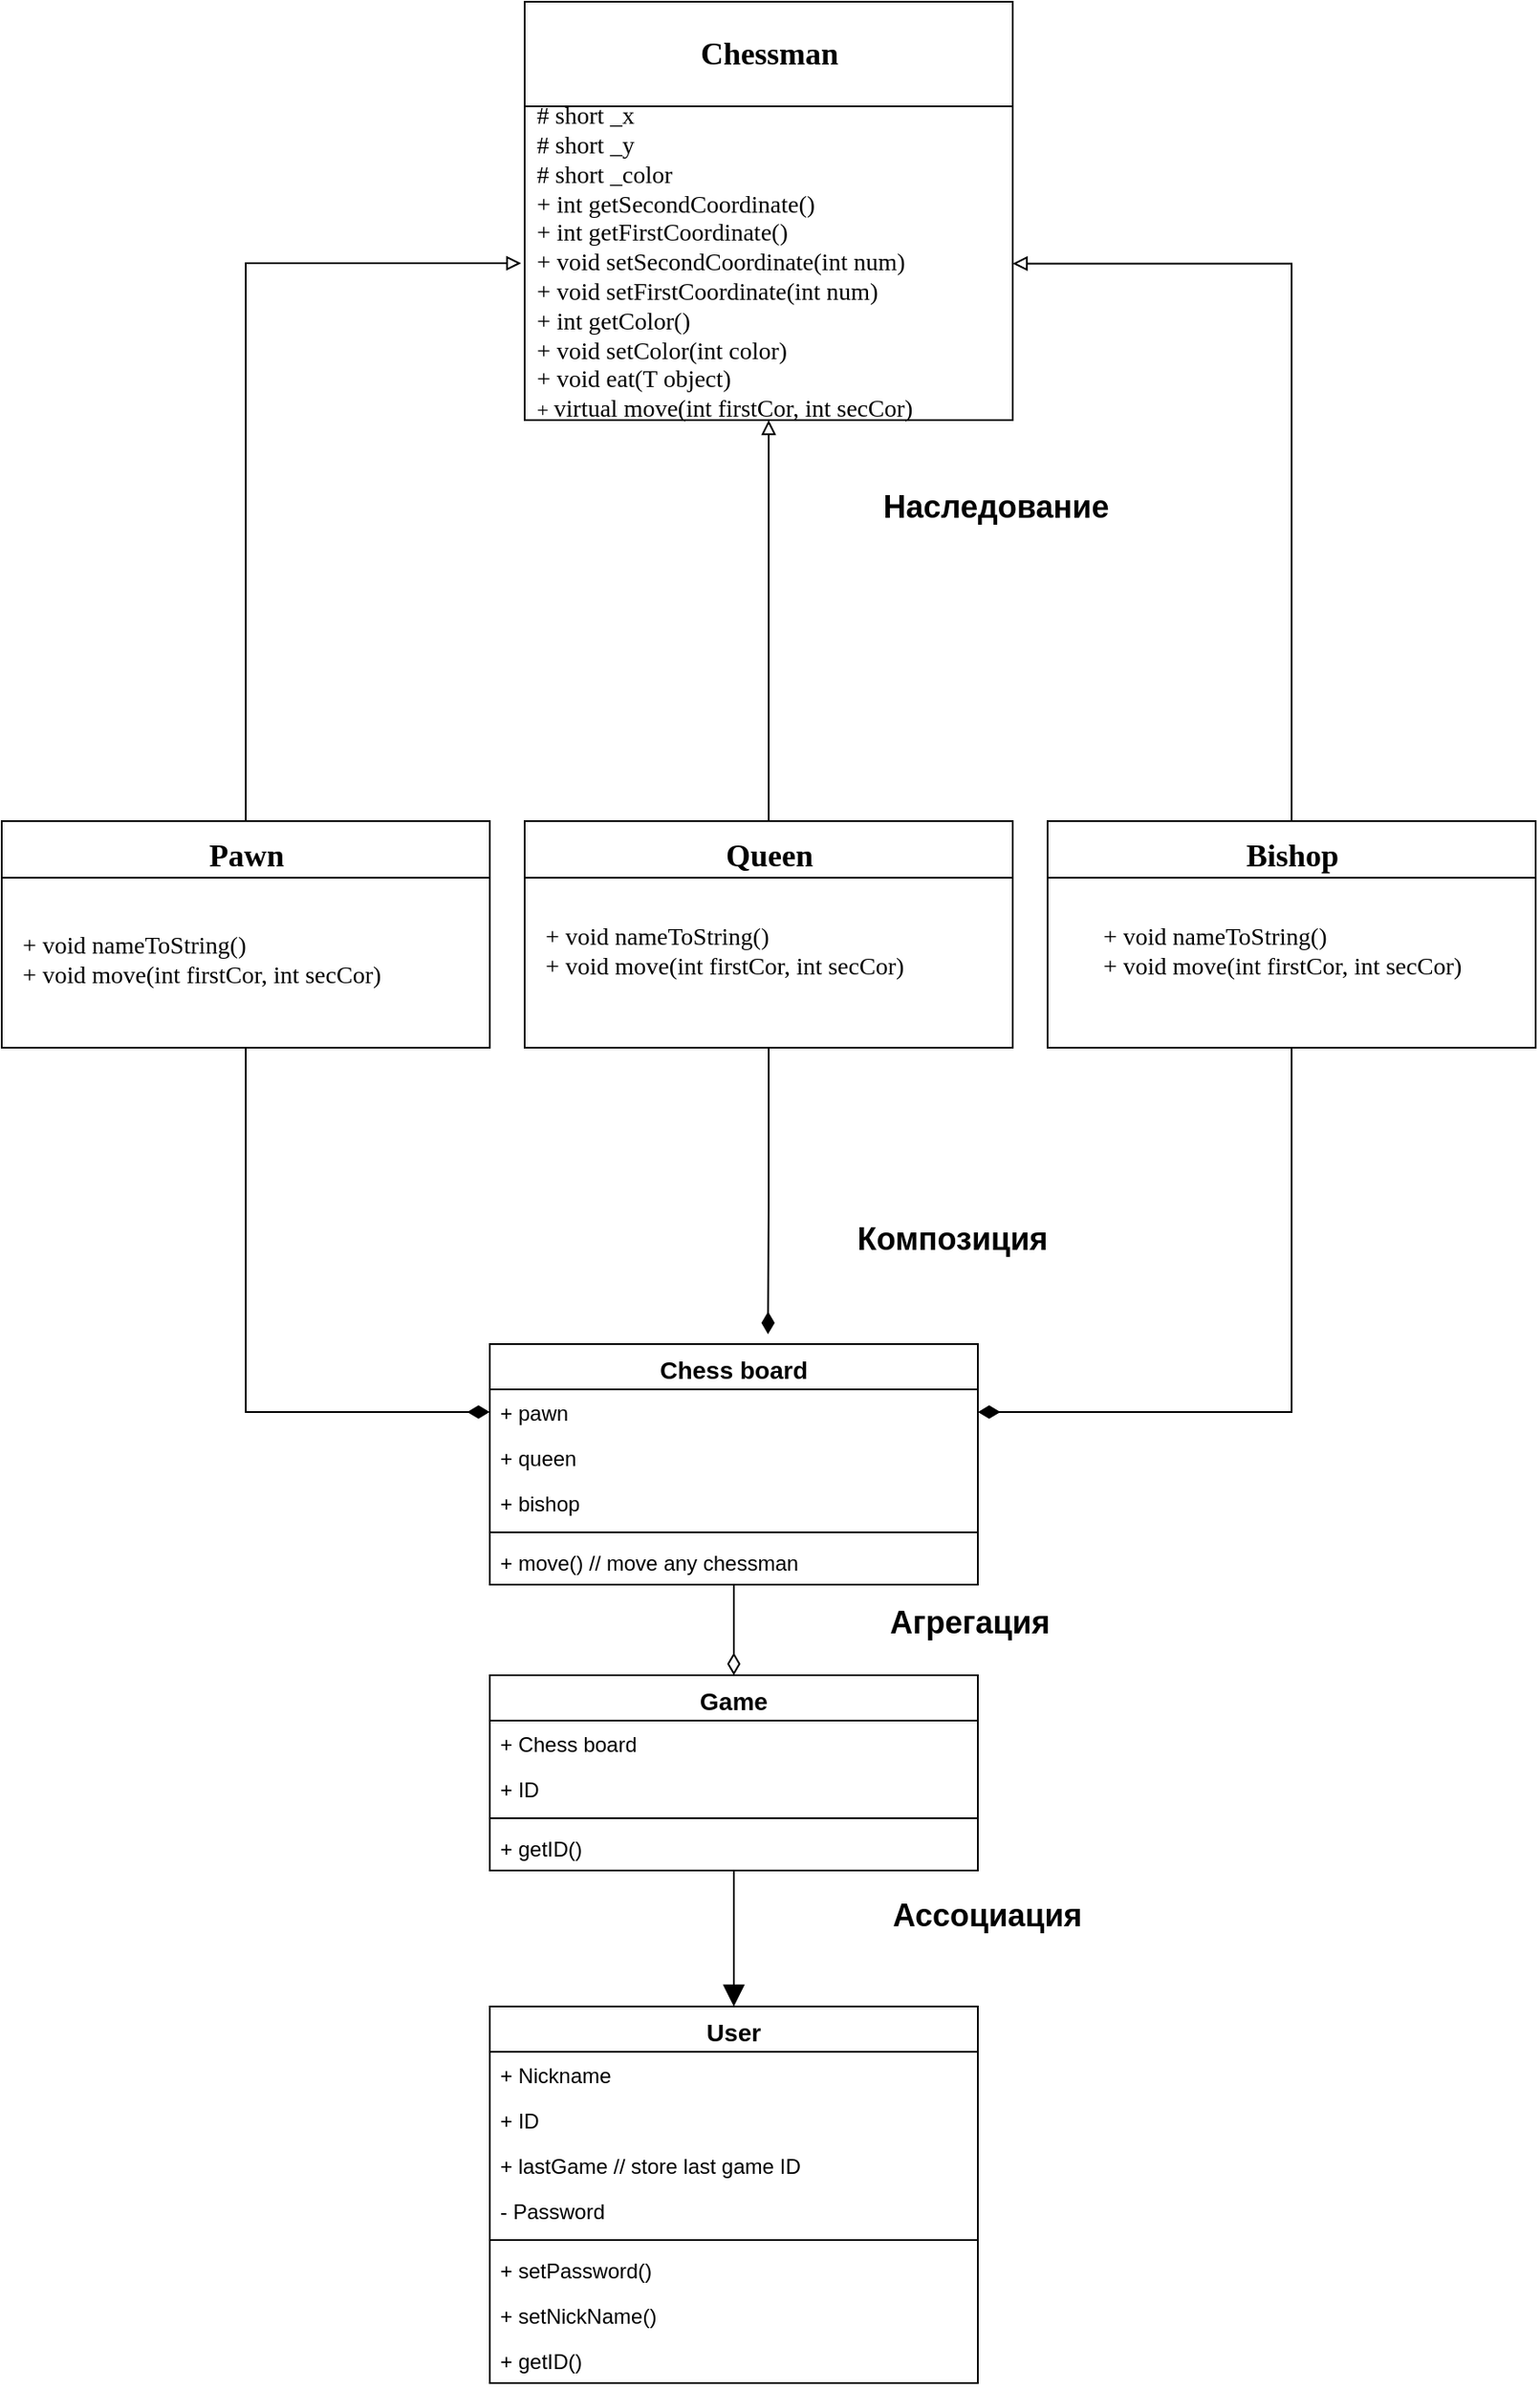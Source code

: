 <mxfile version="12.4.3" pages="1"><diagram id="CS66pjdhp_1gxsltAeDw" name="Page-1"><mxGraphModel dx="2249" dy="1963" grid="1" gridSize="10" guides="1" tooltips="1" connect="1" arrows="1" fold="1" page="1" pageScale="1" pageWidth="827" pageHeight="1169" math="0" shadow="0"><root><mxCell id="0"/><mxCell id="1" parent="0"/><mxCell id="SUeN__uPXZ5haID2BEDA-13" value="" style="edgeStyle=orthogonalEdgeStyle;rounded=0;orthogonalLoop=1;jettySize=auto;html=1;entryX=0.5;entryY=1;entryDx=0;entryDy=0;endArrow=block;endFill=0;" parent="1" source="rna7323wELAY1vEYaECr-10" target="rna7323wELAY1vEYaECr-1" edge="1"><mxGeometry relative="1" as="geometry"><mxPoint x="280" y="-320" as="targetPoint"/></mxGeometry></mxCell><mxCell id="8qmvPynwc-42AjLdUr84-59" value="" style="edgeStyle=orthogonalEdgeStyle;rounded=0;orthogonalLoop=1;jettySize=auto;html=1;fontSize=14;entryX=0.57;entryY=-0.041;entryDx=0;entryDy=0;entryPerimeter=0;endArrow=diamondThin;endFill=1;endSize=10;" parent="1" source="rna7323wELAY1vEYaECr-10" target="8qmvPynwc-42AjLdUr84-46" edge="1"><mxGeometry relative="1" as="geometry"><mxPoint x="280" as="targetPoint"/></mxGeometry></mxCell><mxCell id="rna7323wELAY1vEYaECr-10" value="" style="rounded=0;whiteSpace=wrap;html=1;" parent="1" vertex="1"><mxGeometry x="140" y="-240" width="280" height="130" as="geometry"/></mxCell><mxCell id="rna7323wELAY1vEYaECr-1" value="" style="rounded=0;whiteSpace=wrap;html=1;" parent="1" vertex="1"><mxGeometry x="140" y="-710" width="280" height="240" as="geometry"/></mxCell><mxCell id="SUeN__uPXZ5haID2BEDA-15" value="" style="edgeStyle=orthogonalEdgeStyle;rounded=0;orthogonalLoop=1;jettySize=auto;html=1;entryX=-0.007;entryY=0.621;entryDx=0;entryDy=0;entryPerimeter=0;endArrow=block;endFill=0;" parent="1" source="rna7323wELAY1vEYaECr-13" target="rna7323wELAY1vEYaECr-1" edge="1"><mxGeometry relative="1" as="geometry"><mxPoint x="-20" y="-560" as="targetPoint"/><Array as="points"><mxPoint x="-20" y="-560"/></Array></mxGeometry></mxCell><mxCell id="8qmvPynwc-42AjLdUr84-57" value="" style="edgeStyle=orthogonalEdgeStyle;rounded=0;orthogonalLoop=1;jettySize=auto;html=1;fontSize=14;entryX=0;entryY=0.5;entryDx=0;entryDy=0;endArrow=diamondThin;endFill=1;endSize=10;" parent="1" source="rna7323wELAY1vEYaECr-13" target="8qmvPynwc-42AjLdUr84-47" edge="1"><mxGeometry relative="1" as="geometry"><mxPoint x="-20" as="targetPoint"/></mxGeometry></mxCell><mxCell id="rna7323wELAY1vEYaECr-13" value="" style="rounded=0;whiteSpace=wrap;html=1;" parent="1" vertex="1"><mxGeometry x="-160" y="-240" width="280" height="130" as="geometry"/></mxCell><mxCell id="rna7323wELAY1vEYaECr-2" value="" style="endArrow=none;html=1;entryX=1;entryY=0.25;entryDx=0;entryDy=0;exitX=0;exitY=0.25;exitDx=0;exitDy=0;" parent="1" source="rna7323wELAY1vEYaECr-1" target="rna7323wELAY1vEYaECr-1" edge="1"><mxGeometry width="50" height="50" relative="1" as="geometry"><mxPoint x="230" y="-585" as="sourcePoint"/><mxPoint x="300" y="-585" as="targetPoint"/></mxGeometry></mxCell><mxCell id="rna7323wELAY1vEYaECr-3" value="&lt;font style=&quot;font-size: 18px&quot; face=&quot;Times New Roman&quot;&gt;&lt;b&gt;Chessman&lt;/b&gt;&lt;/font&gt;" style="text;html=1;align=center;verticalAlign=middle;resizable=0;points=[];;autosize=1;" parent="1" vertex="1"><mxGeometry x="235" y="-690" width="90" height="20" as="geometry"/></mxCell><mxCell id="rna7323wELAY1vEYaECr-6" value="&lt;font style=&quot;font-size: 18px&quot; face=&quot;Times New Roman&quot;&gt;&lt;b&gt;Pawn&lt;/b&gt;&lt;/font&gt;" style="text;html=1;align=center;verticalAlign=middle;resizable=0;points=[];;autosize=1;" parent="1" vertex="1"><mxGeometry x="-50" y="-230" width="60" height="20" as="geometry"/></mxCell><mxCell id="SUeN__uPXZ5haID2BEDA-11" value="" style="edgeStyle=orthogonalEdgeStyle;rounded=0;orthogonalLoop=1;jettySize=auto;html=1;entryX=1;entryY=0.626;entryDx=0;entryDy=0;entryPerimeter=0;endArrow=block;endFill=0;" parent="1" source="rna7323wELAY1vEYaECr-7" target="rna7323wELAY1vEYaECr-1" edge="1"><mxGeometry relative="1" as="geometry"><mxPoint x="580" y="-560" as="targetPoint"/><Array as="points"><mxPoint x="580" y="-560"/></Array></mxGeometry></mxCell><mxCell id="8qmvPynwc-42AjLdUr84-61" value="" style="edgeStyle=orthogonalEdgeStyle;rounded=0;orthogonalLoop=1;jettySize=auto;html=1;fontSize=14;entryX=1;entryY=0.5;entryDx=0;entryDy=0;endArrow=diamondThin;endFill=1;endSize=10;" parent="1" source="rna7323wELAY1vEYaECr-7" target="8qmvPynwc-42AjLdUr84-47" edge="1"><mxGeometry relative="1" as="geometry"><mxPoint x="440" y="40" as="targetPoint"/></mxGeometry></mxCell><mxCell id="rna7323wELAY1vEYaECr-7" value="" style="rounded=0;whiteSpace=wrap;html=1;" parent="1" vertex="1"><mxGeometry x="440" y="-240" width="280" height="130" as="geometry"/></mxCell><mxCell id="rna7323wELAY1vEYaECr-8" value="" style="endArrow=none;html=1;entryX=1;entryY=0.25;entryDx=0;entryDy=0;exitX=0;exitY=0.25;exitDx=0;exitDy=0;" parent="1" source="rna7323wELAY1vEYaECr-7" target="rna7323wELAY1vEYaECr-7" edge="1"><mxGeometry width="50" height="50" relative="1" as="geometry"><mxPoint x="250" y="-565" as="sourcePoint"/><mxPoint x="320" y="-565" as="targetPoint"/></mxGeometry></mxCell><mxCell id="rna7323wELAY1vEYaECr-9" value="&lt;font style=&quot;font-size: 18px&quot; face=&quot;Times New Roman&quot;&gt;&lt;b&gt;Queen&lt;/b&gt;&lt;/font&gt;" style="text;html=1;align=center;verticalAlign=middle;resizable=0;points=[];;autosize=1;" parent="1" vertex="1"><mxGeometry x="245" y="-230" width="70" height="20" as="geometry"/></mxCell><mxCell id="rna7323wELAY1vEYaECr-11" value="" style="endArrow=none;html=1;entryX=1;entryY=0.25;entryDx=0;entryDy=0;exitX=0;exitY=0.25;exitDx=0;exitDy=0;" parent="1" source="rna7323wELAY1vEYaECr-10" target="rna7323wELAY1vEYaECr-10" edge="1"><mxGeometry width="50" height="50" relative="1" as="geometry"><mxPoint x="730" y="-275" as="sourcePoint"/><mxPoint x="800" y="-275" as="targetPoint"/></mxGeometry></mxCell><mxCell id="rna7323wELAY1vEYaECr-12" value="&lt;font face=&quot;Times New Roman&quot; style=&quot;font-size: 18px&quot;&gt;&lt;b&gt;Bishop&lt;/b&gt;&lt;/font&gt;" style="text;html=1;align=center;verticalAlign=middle;resizable=0;points=[];;autosize=1;" parent="1" vertex="1"><mxGeometry x="545" y="-230" width="70" height="20" as="geometry"/></mxCell><mxCell id="rna7323wELAY1vEYaECr-17" value="" style="endArrow=none;html=1;entryX=1;entryY=0.25;entryDx=0;entryDy=0;exitX=0;exitY=0.25;exitDx=0;exitDy=0;" parent="1" source="rna7323wELAY1vEYaECr-13" target="rna7323wELAY1vEYaECr-13" edge="1"><mxGeometry width="50" height="50" relative="1" as="geometry"><mxPoint x="-60" y="-140" as="sourcePoint"/><mxPoint x="-10" y="-190" as="targetPoint"/></mxGeometry></mxCell><mxCell id="rna7323wELAY1vEYaECr-18" value="&lt;font face=&quot;Times New Roman&quot;&gt;&lt;font style=&quot;font-size: 14px&quot;&gt;# short _x&lt;br&gt;# short _y&lt;br&gt;# short _color&lt;br&gt;+ int getSecondCoordinate()&lt;br&gt;+ int getFirstCoordinate()&lt;br&gt;+&amp;nbsp;&lt;/font&gt;&lt;span style=&quot;font-size: 14px&quot;&gt;void setSecondCoordinate(int num)&lt;/span&gt;&lt;br style=&quot;font-size: 14px&quot;&gt;&lt;span style=&quot;font-size: 14px&quot;&gt;+ void setFirstCoordinate(&lt;/span&gt;&lt;span style=&quot;font-size: 14px&quot;&gt;int num&lt;/span&gt;&lt;span style=&quot;font-size: 14px&quot;&gt;)&lt;br&gt;&lt;/span&gt;&lt;font style=&quot;font-size: 14px&quot;&gt;+ int getColor()&lt;br&gt;+ void setColor(int color)&lt;br&gt;&lt;/font&gt;&lt;span style=&quot;font-size: 14px&quot;&gt;+ void eat(T object)&lt;br&gt;&lt;/span&gt;+&amp;nbsp;&lt;span style=&quot;font-size: 14px&quot;&gt;virtual move(&lt;/span&gt;&lt;span style=&quot;font-size: 14px&quot;&gt;int firstCor, int secCor&lt;/span&gt;&lt;span style=&quot;font-size: 14px&quot;&gt;)&lt;/span&gt;&lt;br&gt;&lt;/font&gt;" style="text;html=1;align=left;verticalAlign=middle;resizable=0;points=[];;autosize=1;" parent="1" vertex="1"><mxGeometry x="145" y="-640" width="230" height="160" as="geometry"/></mxCell><mxCell id="rna7323wELAY1vEYaECr-20" value="&lt;font face=&quot;Times New Roman&quot; style=&quot;font-size: 14px&quot;&gt;+ void nameToString()&lt;br&gt;+ void move(int firstCor, int secCor)&lt;br&gt;&lt;/font&gt;" style="text;html=1;align=left;verticalAlign=middle;resizable=0;points=[];;autosize=1;" parent="1" vertex="1"><mxGeometry x="-150" y="-175" width="220" height="30" as="geometry"/></mxCell><mxCell id="rna7323wELAY1vEYaECr-21" value="&lt;font face=&quot;Times New Roman&quot; style=&quot;font-size: 14px&quot;&gt;+ void nameToString()&lt;br&gt;+ void move(&lt;/font&gt;&lt;span style=&quot;font-family: &amp;#34;times new roman&amp;#34; ; font-size: 14px&quot;&gt;int firstCor, int secCor&lt;/span&gt;&lt;font face=&quot;Times New Roman&quot; style=&quot;font-size: 14px&quot;&gt;)&lt;br&gt;&lt;/font&gt;" style="text;html=1;align=left;verticalAlign=middle;resizable=0;points=[];;autosize=1;" parent="1" vertex="1"><mxGeometry x="470" y="-180" width="220" height="30" as="geometry"/></mxCell><mxCell id="rna7323wELAY1vEYaECr-22" value="&lt;font face=&quot;Times New Roman&quot; style=&quot;font-size: 14px&quot;&gt;+ void nameToString()&lt;br&gt;+ void move(&lt;/font&gt;&lt;span style=&quot;font-family: &amp;#34;times new roman&amp;#34; ; font-size: 14px&quot;&gt;int firstCor, int secCor&lt;/span&gt;&lt;font face=&quot;Times New Roman&quot; style=&quot;font-size: 14px&quot;&gt;)&lt;br&gt;&lt;/font&gt;" style="text;html=1;align=left;verticalAlign=middle;resizable=0;points=[];;autosize=1;" parent="1" vertex="1"><mxGeometry x="150" y="-180" width="220" height="30" as="geometry"/></mxCell><mxCell id="8qmvPynwc-42AjLdUr84-22" value="User" style="swimlane;fontStyle=1;align=center;verticalAlign=top;childLayout=stackLayout;horizontal=1;startSize=26;horizontalStack=0;resizeParent=1;resizeParentMax=0;resizeLast=0;collapsible=1;marginBottom=0;fontSize=14;" parent="1" vertex="1"><mxGeometry x="120" y="440" width="280" height="216" as="geometry"><mxRectangle x="40" y="40" width="90" height="26" as="alternateBounds"/></mxGeometry></mxCell><mxCell id="8qmvPynwc-42AjLdUr84-23" value="+ Nickname" style="text;strokeColor=none;fillColor=none;align=left;verticalAlign=top;spacingLeft=4;spacingRight=4;overflow=hidden;rotatable=0;points=[[0,0.5],[1,0.5]];portConstraint=eastwest;" parent="8qmvPynwc-42AjLdUr84-22" vertex="1"><mxGeometry y="26" width="280" height="26" as="geometry"/></mxCell><mxCell id="8qmvPynwc-42AjLdUr84-24" value="+ ID" style="text;strokeColor=none;fillColor=none;align=left;verticalAlign=top;spacingLeft=4;spacingRight=4;overflow=hidden;rotatable=0;points=[[0,0.5],[1,0.5]];portConstraint=eastwest;" parent="8qmvPynwc-42AjLdUr84-22" vertex="1"><mxGeometry y="52" width="280" height="26" as="geometry"/></mxCell><mxCell id="8qmvPynwc-42AjLdUr84-90" value="+ lastGame // store last game ID" style="text;strokeColor=none;fillColor=none;align=left;verticalAlign=top;spacingLeft=4;spacingRight=4;overflow=hidden;rotatable=0;points=[[0,0.5],[1,0.5]];portConstraint=eastwest;" parent="8qmvPynwc-42AjLdUr84-22" vertex="1"><mxGeometry y="78" width="280" height="26" as="geometry"/></mxCell><mxCell id="8qmvPynwc-42AjLdUr84-45" value="- Password" style="text;strokeColor=none;fillColor=none;align=left;verticalAlign=top;spacingLeft=4;spacingRight=4;overflow=hidden;rotatable=0;points=[[0,0.5],[1,0.5]];portConstraint=eastwest;" parent="8qmvPynwc-42AjLdUr84-22" vertex="1"><mxGeometry y="104" width="280" height="26" as="geometry"/></mxCell><mxCell id="8qmvPynwc-42AjLdUr84-32" value="" style="line;strokeWidth=1;fillColor=none;align=left;verticalAlign=middle;spacingTop=-1;spacingLeft=3;spacingRight=3;rotatable=0;labelPosition=right;points=[];portConstraint=eastwest;" parent="8qmvPynwc-42AjLdUr84-22" vertex="1"><mxGeometry y="130" width="280" height="8" as="geometry"/></mxCell><mxCell id="8qmvPynwc-42AjLdUr84-37" value="+ setPassword()&#10;" style="text;strokeColor=none;fillColor=none;align=left;verticalAlign=top;spacingLeft=4;spacingRight=4;overflow=hidden;rotatable=0;points=[[0,0.5],[1,0.5]];portConstraint=eastwest;" parent="8qmvPynwc-42AjLdUr84-22" vertex="1"><mxGeometry y="138" width="280" height="26" as="geometry"/></mxCell><mxCell id="8qmvPynwc-42AjLdUr84-88" value="+ setNickName()" style="text;strokeColor=none;fillColor=none;align=left;verticalAlign=top;spacingLeft=4;spacingRight=4;overflow=hidden;rotatable=0;points=[[0,0.5],[1,0.5]];portConstraint=eastwest;" parent="8qmvPynwc-42AjLdUr84-22" vertex="1"><mxGeometry y="164" width="280" height="26" as="geometry"/></mxCell><mxCell id="8qmvPynwc-42AjLdUr84-87" value="+ getID()&#10;" style="text;strokeColor=none;fillColor=none;align=left;verticalAlign=top;spacingLeft=4;spacingRight=4;overflow=hidden;rotatable=0;points=[[0,0.5],[1,0.5]];portConstraint=eastwest;" parent="8qmvPynwc-42AjLdUr84-22" vertex="1"><mxGeometry y="190" width="280" height="26" as="geometry"/></mxCell><mxCell id="8qmvPynwc-42AjLdUr84-80" value="" style="edgeStyle=orthogonalEdgeStyle;rounded=0;orthogonalLoop=1;jettySize=auto;html=1;endArrow=diamondThin;endFill=0;endSize=10;fontSize=14;entryX=0.5;entryY=0;entryDx=0;entryDy=0;" parent="1" source="8qmvPynwc-42AjLdUr84-46" target="8qmvPynwc-42AjLdUr84-64" edge="1"><mxGeometry relative="1" as="geometry"><mxPoint x="260" y="226" as="targetPoint"/></mxGeometry></mxCell><mxCell id="8qmvPynwc-42AjLdUr84-46" value="Chess board" style="swimlane;fontStyle=1;align=center;verticalAlign=top;childLayout=stackLayout;horizontal=1;startSize=26;horizontalStack=0;resizeParent=1;resizeParentMax=0;resizeLast=0;collapsible=1;marginBottom=0;fontSize=14;" parent="1" vertex="1"><mxGeometry x="120" y="60" width="280" height="138" as="geometry"><mxRectangle x="40" y="40" width="90" height="26" as="alternateBounds"/></mxGeometry></mxCell><mxCell id="8qmvPynwc-42AjLdUr84-47" value="+ pawn&#10;" style="text;strokeColor=none;fillColor=none;align=left;verticalAlign=top;spacingLeft=4;spacingRight=4;overflow=hidden;rotatable=0;points=[[0,0.5],[1,0.5]];portConstraint=eastwest;" parent="8qmvPynwc-42AjLdUr84-46" vertex="1"><mxGeometry y="26" width="280" height="26" as="geometry"/></mxCell><mxCell id="8qmvPynwc-42AjLdUr84-93" value="+ queen" style="text;strokeColor=none;fillColor=none;align=left;verticalAlign=top;spacingLeft=4;spacingRight=4;overflow=hidden;rotatable=0;points=[[0,0.5],[1,0.5]];portConstraint=eastwest;" parent="8qmvPynwc-42AjLdUr84-46" vertex="1"><mxGeometry y="52" width="280" height="26" as="geometry"/></mxCell><mxCell id="8qmvPynwc-42AjLdUr84-94" value="+ bishop" style="text;strokeColor=none;fillColor=none;align=left;verticalAlign=top;spacingLeft=4;spacingRight=4;overflow=hidden;rotatable=0;points=[[0,0.5],[1,0.5]];portConstraint=eastwest;" parent="8qmvPynwc-42AjLdUr84-46" vertex="1"><mxGeometry y="78" width="280" height="26" as="geometry"/></mxCell><mxCell id="8qmvPynwc-42AjLdUr84-51" value="" style="line;strokeWidth=1;fillColor=none;align=left;verticalAlign=middle;spacingTop=-1;spacingLeft=3;spacingRight=3;rotatable=0;labelPosition=right;points=[];portConstraint=eastwest;" parent="8qmvPynwc-42AjLdUr84-46" vertex="1"><mxGeometry y="104" width="280" height="8" as="geometry"/></mxCell><mxCell id="8qmvPynwc-42AjLdUr84-55" value="+ move() // move any chessman" style="text;strokeColor=none;fillColor=none;align=left;verticalAlign=top;spacingLeft=4;spacingRight=4;overflow=hidden;rotatable=0;points=[[0,0.5],[1,0.5]];portConstraint=eastwest;" parent="8qmvPynwc-42AjLdUr84-46" vertex="1"><mxGeometry y="112" width="280" height="26" as="geometry"/></mxCell><mxCell id="8qmvPynwc-42AjLdUr84-62" value="&lt;b&gt;&lt;font style=&quot;font-size: 18px&quot;&gt;Агрегация&lt;/font&gt;&lt;/b&gt;" style="text;html=1;align=center;verticalAlign=middle;resizable=0;points=[];;autosize=1;fontSize=14;" parent="1" vertex="1"><mxGeometry x="340" y="210" width="110" height="20" as="geometry"/></mxCell><mxCell id="8qmvPynwc-42AjLdUr84-63" value="&lt;b&gt;&lt;font style=&quot;font-size: 18px&quot;&gt;Наследование&lt;/font&gt;&lt;/b&gt;" style="text;html=1;align=center;verticalAlign=middle;resizable=0;points=[];;autosize=1;fontSize=14;" parent="1" vertex="1"><mxGeometry x="340" y="-430" width="140" height="20" as="geometry"/></mxCell><mxCell id="8qmvPynwc-42AjLdUr84-85" value="" style="edgeStyle=orthogonalEdgeStyle;rounded=0;orthogonalLoop=1;jettySize=auto;html=1;endArrow=block;endFill=1;endSize=10;fontSize=14;entryX=0.5;entryY=0;entryDx=0;entryDy=0;" parent="1" source="8qmvPynwc-42AjLdUr84-64" target="8qmvPynwc-42AjLdUr84-22" edge="1"><mxGeometry relative="1" as="geometry"><mxPoint x="260" y="416" as="targetPoint"/></mxGeometry></mxCell><mxCell id="8qmvPynwc-42AjLdUr84-64" value="Game" style="swimlane;fontStyle=1;align=center;verticalAlign=top;childLayout=stackLayout;horizontal=1;startSize=26;horizontalStack=0;resizeParent=1;resizeParentMax=0;resizeLast=0;collapsible=1;marginBottom=0;fontSize=14;" parent="1" vertex="1"><mxGeometry x="120" y="250" width="280" height="112" as="geometry"><mxRectangle x="40" y="40" width="90" height="26" as="alternateBounds"/></mxGeometry></mxCell><mxCell id="8qmvPynwc-42AjLdUr84-65" value="+ Chess board" style="text;strokeColor=none;fillColor=none;align=left;verticalAlign=top;spacingLeft=4;spacingRight=4;overflow=hidden;rotatable=0;points=[[0,0.5],[1,0.5]];portConstraint=eastwest;" parent="8qmvPynwc-42AjLdUr84-64" vertex="1"><mxGeometry y="26" width="280" height="26" as="geometry"/></mxCell><mxCell id="8qmvPynwc-42AjLdUr84-91" value="+ ID" style="text;strokeColor=none;fillColor=none;align=left;verticalAlign=top;spacingLeft=4;spacingRight=4;overflow=hidden;rotatable=0;points=[[0,0.5],[1,0.5]];portConstraint=eastwest;" parent="8qmvPynwc-42AjLdUr84-64" vertex="1"><mxGeometry y="52" width="280" height="26" as="geometry"/></mxCell><mxCell id="8qmvPynwc-42AjLdUr84-68" value="" style="line;strokeWidth=1;fillColor=none;align=left;verticalAlign=middle;spacingTop=-1;spacingLeft=3;spacingRight=3;rotatable=0;labelPosition=right;points=[];portConstraint=eastwest;" parent="8qmvPynwc-42AjLdUr84-64" vertex="1"><mxGeometry y="78" width="280" height="8" as="geometry"/></mxCell><mxCell id="8qmvPynwc-42AjLdUr84-69" value="+ getID()&#10;" style="text;strokeColor=none;fillColor=none;align=left;verticalAlign=top;spacingLeft=4;spacingRight=4;overflow=hidden;rotatable=0;points=[[0,0.5],[1,0.5]];portConstraint=eastwest;" parent="8qmvPynwc-42AjLdUr84-64" vertex="1"><mxGeometry y="86" width="280" height="26" as="geometry"/></mxCell><mxCell id="8qmvPynwc-42AjLdUr84-70" value="&lt;span style=&quot;font-size: 18px&quot;&gt;&lt;b&gt;Композиция&lt;/b&gt;&lt;/span&gt;" style="text;html=1;align=center;verticalAlign=middle;resizable=0;points=[];;autosize=1;fontSize=14;" parent="1" vertex="1"><mxGeometry x="325" y="-10" width="120" height="20" as="geometry"/></mxCell><mxCell id="8qmvPynwc-42AjLdUr84-86" value="&lt;span style=&quot;font-size: 18px&quot;&gt;&lt;b&gt;Ассоциация&lt;/b&gt;&lt;/span&gt;" style="text;html=1;align=center;verticalAlign=middle;resizable=0;points=[];;autosize=1;fontSize=14;" parent="1" vertex="1"><mxGeometry x="345" y="378" width="120" height="20" as="geometry"/></mxCell></root></mxGraphModel></diagram></mxfile>